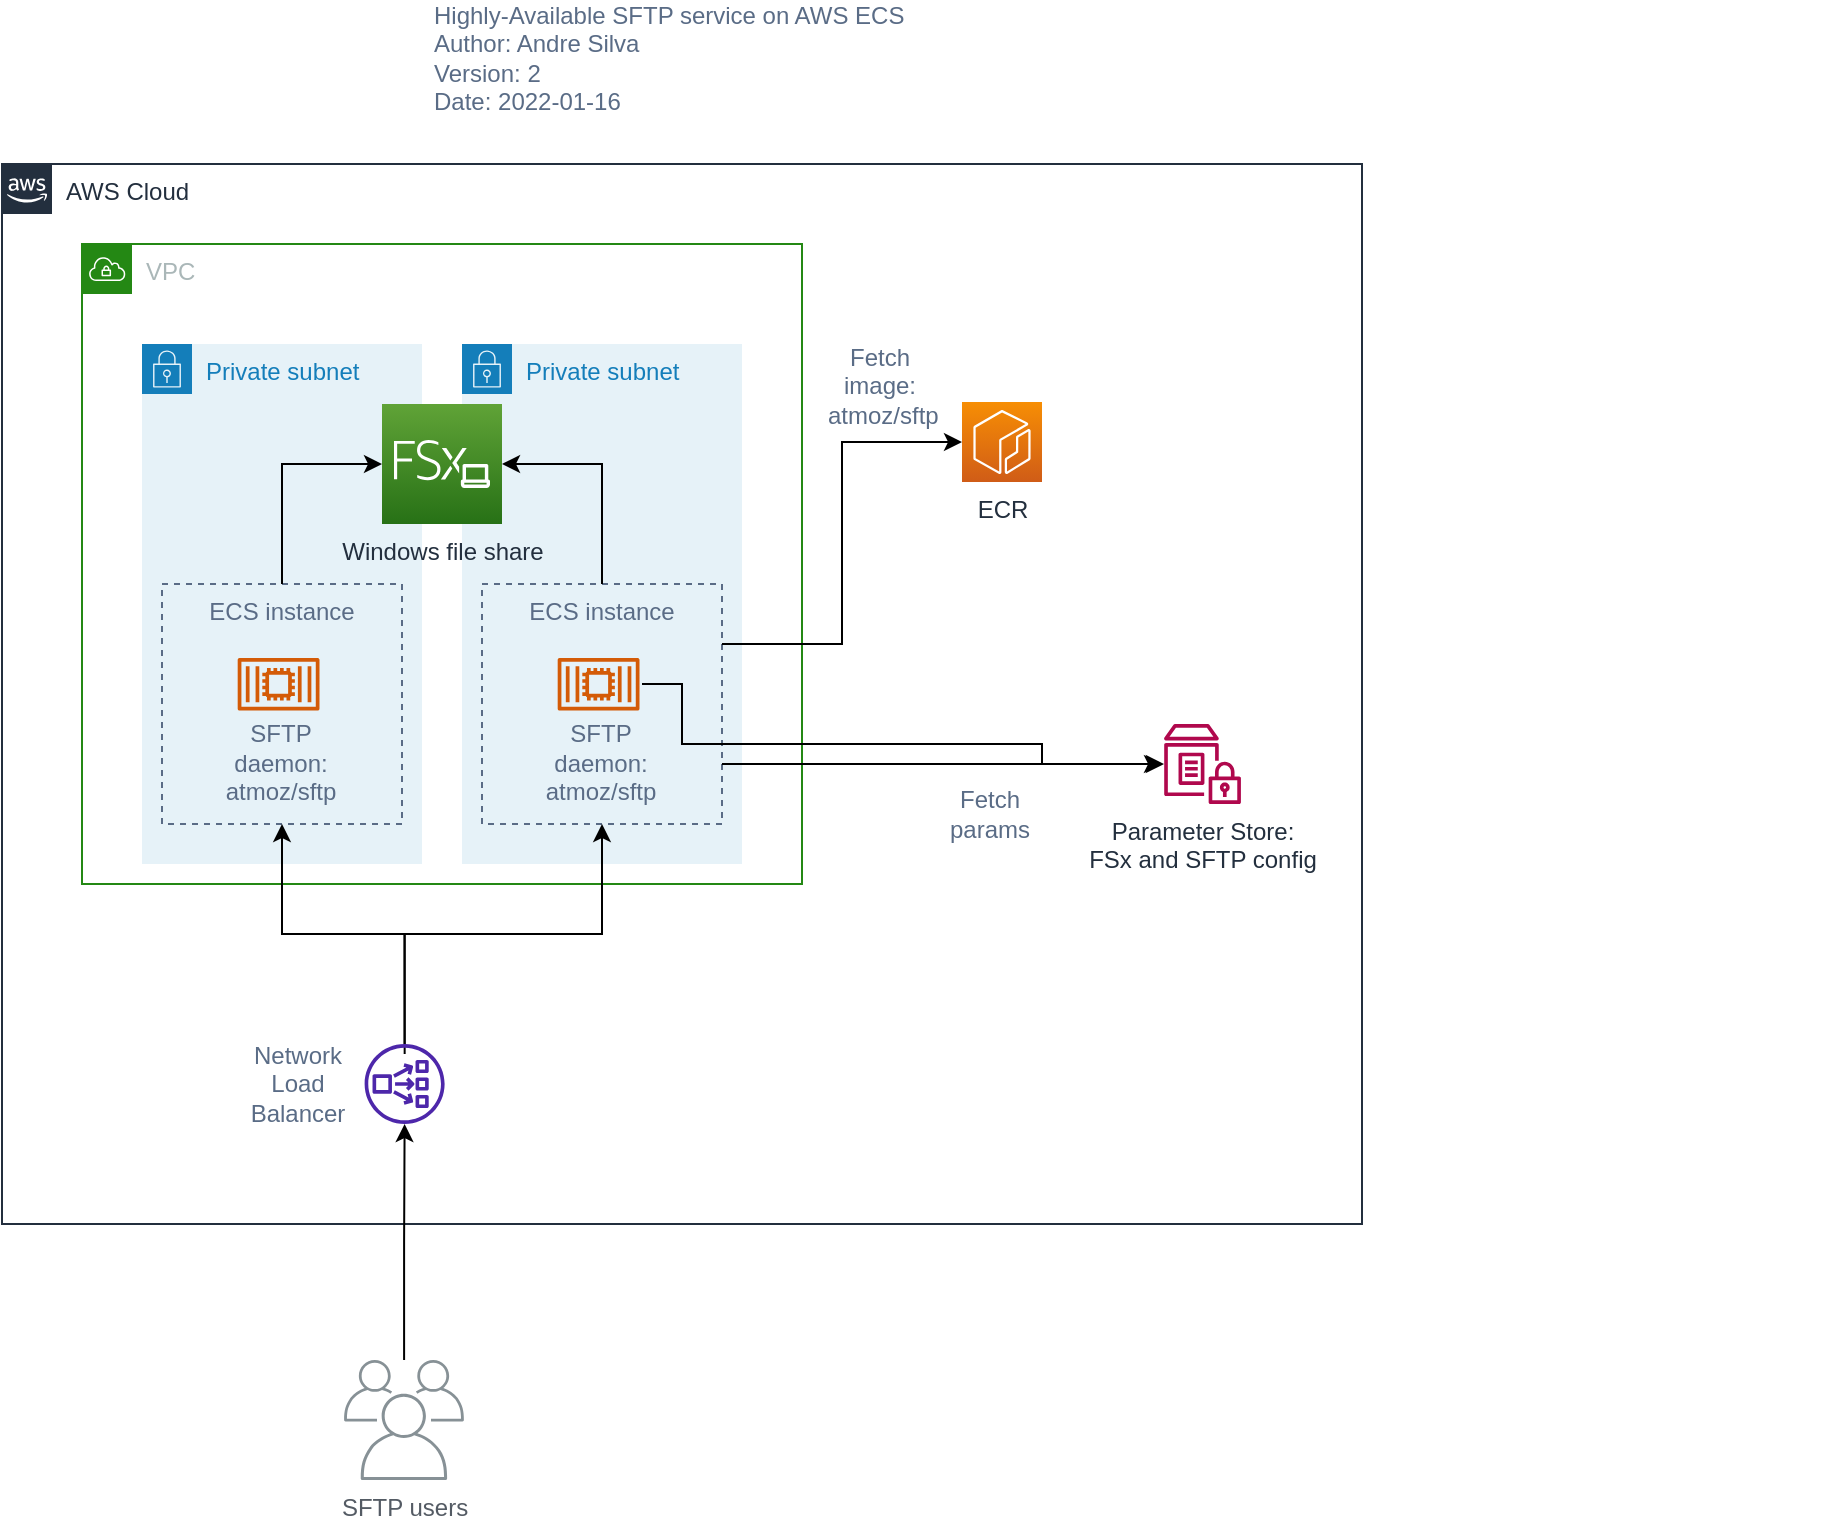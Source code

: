 <mxfile version="16.1.2" type="device"><diagram id="E7rEXPW3N-l2FGpHnZA7" name="main"><mxGraphModel dx="946" dy="587" grid="1" gridSize="10" guides="1" tooltips="1" connect="1" arrows="1" fold="1" page="1" pageScale="1" pageWidth="827" pageHeight="1169" math="0" shadow="0"><root><mxCell id="0"/><mxCell id="1" parent="0"/><mxCell id="7nFTvo0RTCtEUNDV_PWr-68" value="" style="group" parent="1" vertex="1" connectable="0"><mxGeometry x="40" y="120" width="910" height="658" as="geometry"/></mxCell><mxCell id="7nFTvo0RTCtEUNDV_PWr-1" value="AWS Cloud" style="points=[[0,0],[0.25,0],[0.5,0],[0.75,0],[1,0],[1,0.25],[1,0.5],[1,0.75],[1,1],[0.75,1],[0.5,1],[0.25,1],[0,1],[0,0.75],[0,0.5],[0,0.25]];outlineConnect=0;gradientColor=none;html=1;whiteSpace=wrap;fontSize=12;fontStyle=0;container=1;pointerEvents=0;collapsible=0;recursiveResize=0;shape=mxgraph.aws4.group;grIcon=mxgraph.aws4.group_aws_cloud_alt;strokeColor=#232F3E;fillColor=none;verticalAlign=top;align=left;spacingLeft=30;fontColor=#232F3E;dashed=0;" parent="7nFTvo0RTCtEUNDV_PWr-68" vertex="1"><mxGeometry width="680" height="530" as="geometry"/></mxCell><mxCell id="7nFTvo0RTCtEUNDV_PWr-2" value="VPC" style="points=[[0,0],[0.25,0],[0.5,0],[0.75,0],[1,0],[1,0.25],[1,0.5],[1,0.75],[1,1],[0.75,1],[0.5,1],[0.25,1],[0,1],[0,0.75],[0,0.5],[0,0.25]];outlineConnect=0;gradientColor=none;html=1;whiteSpace=wrap;fontSize=12;fontStyle=0;container=1;pointerEvents=0;collapsible=0;recursiveResize=0;shape=mxgraph.aws4.group;grIcon=mxgraph.aws4.group_vpc;strokeColor=#248814;fillColor=none;verticalAlign=top;align=left;spacingLeft=30;fontColor=#AAB7B8;dashed=0;" parent="7nFTvo0RTCtEUNDV_PWr-1" vertex="1"><mxGeometry x="40" y="40" width="360" height="320" as="geometry"/></mxCell><mxCell id="7nFTvo0RTCtEUNDV_PWr-50" value="Private subnet" style="points=[[0,0],[0.25,0],[0.5,0],[0.75,0],[1,0],[1,0.25],[1,0.5],[1,0.75],[1,1],[0.75,1],[0.5,1],[0.25,1],[0,1],[0,0.75],[0,0.5],[0,0.25]];outlineConnect=0;gradientColor=none;html=1;whiteSpace=wrap;fontSize=12;fontStyle=0;container=1;pointerEvents=0;collapsible=0;recursiveResize=0;shape=mxgraph.aws4.group;grIcon=mxgraph.aws4.group_security_group;grStroke=0;strokeColor=#147EBA;fillColor=#E6F2F8;verticalAlign=top;align=left;spacingLeft=30;fontColor=#147EBA;dashed=0;fontFamily=Helvetica;" parent="7nFTvo0RTCtEUNDV_PWr-2" vertex="1"><mxGeometry x="30" y="50" width="140" height="260" as="geometry"/></mxCell><mxCell id="7nFTvo0RTCtEUNDV_PWr-48" value="Private subnet" style="points=[[0,0],[0.25,0],[0.5,0],[0.75,0],[1,0],[1,0.25],[1,0.5],[1,0.75],[1,1],[0.75,1],[0.5,1],[0.25,1],[0,1],[0,0.75],[0,0.5],[0,0.25]];outlineConnect=0;gradientColor=none;html=1;whiteSpace=wrap;fontSize=12;fontStyle=0;container=1;pointerEvents=0;collapsible=0;recursiveResize=0;shape=mxgraph.aws4.group;grIcon=mxgraph.aws4.group_security_group;grStroke=0;strokeColor=#147EBA;fillColor=#E6F2F8;verticalAlign=top;align=left;spacingLeft=30;fontColor=#147EBA;dashed=0;fontFamily=Helvetica;" parent="7nFTvo0RTCtEUNDV_PWr-2" vertex="1"><mxGeometry x="190" y="50" width="140" height="260" as="geometry"/></mxCell><mxCell id="7nFTvo0RTCtEUNDV_PWr-22" value="" style="group" parent="7nFTvo0RTCtEUNDV_PWr-2" vertex="1" connectable="0"><mxGeometry x="40" y="80" width="280" height="210" as="geometry"/></mxCell><mxCell id="7nFTvo0RTCtEUNDV_PWr-10" value="" style="group" parent="7nFTvo0RTCtEUNDV_PWr-22" vertex="1" connectable="0"><mxGeometry y="90" width="120" height="120" as="geometry"/></mxCell><mxCell id="7nFTvo0RTCtEUNDV_PWr-11" value="ECS instance" style="fillColor=none;strokeColor=#5A6C86;dashed=1;verticalAlign=top;fontStyle=0;fontColor=#5A6C86;" parent="7nFTvo0RTCtEUNDV_PWr-10" vertex="1"><mxGeometry width="120" height="120" as="geometry"/></mxCell><mxCell id="7nFTvo0RTCtEUNDV_PWr-12" value="" style="group" parent="7nFTvo0RTCtEUNDV_PWr-10" vertex="1" connectable="0"><mxGeometry x="32.308" y="36.923" width="55.385" height="59.077" as="geometry"/></mxCell><mxCell id="7nFTvo0RTCtEUNDV_PWr-13" value="" style="sketch=0;outlineConnect=0;fontColor=#232F3E;gradientColor=none;fillColor=#D45B07;strokeColor=none;dashed=0;verticalLabelPosition=bottom;verticalAlign=top;align=center;html=1;fontSize=12;fontStyle=0;aspect=fixed;pointerEvents=1;shape=mxgraph.aws4.container_2;fontFamily=Helvetica;" parent="7nFTvo0RTCtEUNDV_PWr-12" vertex="1"><mxGeometry x="5.538" width="40.899" height="26.414" as="geometry"/></mxCell><mxCell id="7nFTvo0RTCtEUNDV_PWr-14" value="&lt;br&gt;SFTP daemon:&lt;br&gt;atmoz/sftp" style="text;html=1;strokeColor=none;fillColor=none;align=center;verticalAlign=middle;whiteSpace=wrap;rounded=0;dashed=1;fontFamily=Helvetica;fontSize=12;fontColor=#5A6C86;" parent="7nFTvo0RTCtEUNDV_PWr-12" vertex="1"><mxGeometry y="31.385" width="55.385" height="27.692" as="geometry"/></mxCell><mxCell id="7nFTvo0RTCtEUNDV_PWr-15" value="Windows file share" style="sketch=0;points=[[0,0,0],[0.25,0,0],[0.5,0,0],[0.75,0,0],[1,0,0],[0,1,0],[0.25,1,0],[0.5,1,0],[0.75,1,0],[1,1,0],[0,0.25,0],[0,0.5,0],[0,0.75,0],[1,0.25,0],[1,0.5,0],[1,0.75,0]];outlineConnect=0;fontColor=#232F3E;gradientColor=#60A337;gradientDirection=north;fillColor=#277116;strokeColor=#ffffff;dashed=0;verticalLabelPosition=bottom;verticalAlign=top;align=center;html=1;fontSize=12;fontStyle=0;aspect=fixed;shape=mxgraph.aws4.resourceIcon;resIcon=mxgraph.aws4.fsx_for_windows_file_server;fontFamily=Helvetica;" parent="7nFTvo0RTCtEUNDV_PWr-22" vertex="1"><mxGeometry x="110" width="60" height="60" as="geometry"/></mxCell><mxCell id="7nFTvo0RTCtEUNDV_PWr-9" value="" style="group" parent="7nFTvo0RTCtEUNDV_PWr-22" vertex="1" connectable="0"><mxGeometry x="160" y="90" width="120" height="120" as="geometry"/></mxCell><mxCell id="7nFTvo0RTCtEUNDV_PWr-3" value="ECS instance" style="fillColor=none;strokeColor=#5A6C86;dashed=1;verticalAlign=top;fontStyle=0;fontColor=#5A6C86;" parent="7nFTvo0RTCtEUNDV_PWr-9" vertex="1"><mxGeometry width="120" height="120" as="geometry"/></mxCell><mxCell id="7nFTvo0RTCtEUNDV_PWr-8" value="" style="group" parent="7nFTvo0RTCtEUNDV_PWr-9" vertex="1" connectable="0"><mxGeometry x="32.308" y="36.923" width="55.385" height="59.077" as="geometry"/></mxCell><mxCell id="7nFTvo0RTCtEUNDV_PWr-5" value="" style="sketch=0;outlineConnect=0;fontColor=#232F3E;gradientColor=none;fillColor=#D45B07;strokeColor=none;dashed=0;verticalLabelPosition=bottom;verticalAlign=top;align=center;html=1;fontSize=12;fontStyle=0;aspect=fixed;pointerEvents=1;shape=mxgraph.aws4.container_2;fontFamily=Helvetica;" parent="7nFTvo0RTCtEUNDV_PWr-8" vertex="1"><mxGeometry x="5.538" width="40.899" height="26.414" as="geometry"/></mxCell><mxCell id="7nFTvo0RTCtEUNDV_PWr-6" value="&lt;br&gt;SFTP daemon:&lt;br&gt;atmoz/sftp" style="text;html=1;strokeColor=none;fillColor=none;align=center;verticalAlign=middle;whiteSpace=wrap;rounded=0;dashed=1;fontFamily=Helvetica;fontSize=12;fontColor=#5A6C86;" parent="7nFTvo0RTCtEUNDV_PWr-8" vertex="1"><mxGeometry y="31.385" width="55.385" height="27.692" as="geometry"/></mxCell><mxCell id="7nFTvo0RTCtEUNDV_PWr-19" style="edgeStyle=orthogonalEdgeStyle;rounded=0;orthogonalLoop=1;jettySize=auto;html=1;exitX=0.5;exitY=0;exitDx=0;exitDy=0;entryX=0;entryY=0.5;entryDx=0;entryDy=0;entryPerimeter=0;fontFamily=Helvetica;fontSize=12;fontColor=#5A6C86;" parent="7nFTvo0RTCtEUNDV_PWr-22" source="7nFTvo0RTCtEUNDV_PWr-11" target="7nFTvo0RTCtEUNDV_PWr-15" edge="1"><mxGeometry relative="1" as="geometry"/></mxCell><mxCell id="7nFTvo0RTCtEUNDV_PWr-21" style="edgeStyle=orthogonalEdgeStyle;rounded=0;orthogonalLoop=1;jettySize=auto;html=1;exitX=0.5;exitY=0;exitDx=0;exitDy=0;entryX=1;entryY=0.5;entryDx=0;entryDy=0;entryPerimeter=0;fontFamily=Helvetica;fontSize=12;fontColor=#5A6C86;" parent="7nFTvo0RTCtEUNDV_PWr-22" source="7nFTvo0RTCtEUNDV_PWr-3" target="7nFTvo0RTCtEUNDV_PWr-15" edge="1"><mxGeometry relative="1" as="geometry"/></mxCell><mxCell id="7nFTvo0RTCtEUNDV_PWr-40" value="ECR" style="sketch=0;points=[[0,0,0],[0.25,0,0],[0.5,0,0],[0.75,0,0],[1,0,0],[0,1,0],[0.25,1,0],[0.5,1,0],[0.75,1,0],[1,1,0],[0,0.25,0],[0,0.5,0],[0,0.75,0],[1,0.25,0],[1,0.5,0],[1,0.75,0]];outlineConnect=0;fontColor=#232F3E;gradientColor=#F78E04;gradientDirection=north;fillColor=#D05C17;strokeColor=#ffffff;dashed=0;verticalLabelPosition=bottom;verticalAlign=top;align=center;html=1;fontSize=12;fontStyle=0;aspect=fixed;shape=mxgraph.aws4.resourceIcon;resIcon=mxgraph.aws4.ecr;fontFamily=Helvetica;" parent="7nFTvo0RTCtEUNDV_PWr-1" vertex="1"><mxGeometry x="480" y="119" width="40" height="40" as="geometry"/></mxCell><mxCell id="7nFTvo0RTCtEUNDV_PWr-43" style="edgeStyle=orthogonalEdgeStyle;rounded=0;orthogonalLoop=1;jettySize=auto;html=1;exitX=1;exitY=0.25;exitDx=0;exitDy=0;entryX=0;entryY=0.5;entryDx=0;entryDy=0;entryPerimeter=0;fontFamily=Helvetica;fontSize=12;fontColor=#5A6C86;" parent="7nFTvo0RTCtEUNDV_PWr-1" source="7nFTvo0RTCtEUNDV_PWr-3" target="7nFTvo0RTCtEUNDV_PWr-40" edge="1"><mxGeometry relative="1" as="geometry"/></mxCell><mxCell id="7nFTvo0RTCtEUNDV_PWr-55" value="Fetch params" style="text;html=1;strokeColor=none;fillColor=none;align=center;verticalAlign=middle;whiteSpace=wrap;rounded=0;dashed=1;fontFamily=Helvetica;fontSize=12;fontColor=#5A6C86;" parent="7nFTvo0RTCtEUNDV_PWr-1" vertex="1"><mxGeometry x="464" y="310" width="60" height="30" as="geometry"/></mxCell><mxCell id="7nFTvo0RTCtEUNDV_PWr-57" value="Fetch image:&lt;br&gt;&amp;nbsp;atmoz/sftp" style="text;html=1;strokeColor=none;fillColor=none;align=center;verticalAlign=middle;whiteSpace=wrap;rounded=0;dashed=1;fontFamily=Helvetica;fontSize=12;fontColor=#5A6C86;" parent="7nFTvo0RTCtEUNDV_PWr-1" vertex="1"><mxGeometry x="409" y="96" width="60" height="30" as="geometry"/></mxCell><mxCell id="7nFTvo0RTCtEUNDV_PWr-62" style="edgeStyle=orthogonalEdgeStyle;rounded=0;orthogonalLoop=1;jettySize=auto;html=1;entryX=0.5;entryY=1;entryDx=0;entryDy=0;fontFamily=Helvetica;fontSize=12;fontColor=#5A6C86;" parent="7nFTvo0RTCtEUNDV_PWr-1" source="7nFTvo0RTCtEUNDV_PWr-59" target="7nFTvo0RTCtEUNDV_PWr-11" edge="1"><mxGeometry relative="1" as="geometry"/></mxCell><mxCell id="7nFTvo0RTCtEUNDV_PWr-63" style="edgeStyle=orthogonalEdgeStyle;rounded=0;orthogonalLoop=1;jettySize=auto;html=1;entryX=0.5;entryY=1;entryDx=0;entryDy=0;fontFamily=Helvetica;fontSize=12;fontColor=#5A6C86;" parent="7nFTvo0RTCtEUNDV_PWr-1" target="7nFTvo0RTCtEUNDV_PWr-3" edge="1"><mxGeometry relative="1" as="geometry"><mxPoint x="201.333" y="445" as="sourcePoint"/><mxPoint x="300" y="335" as="targetPoint"/><Array as="points"><mxPoint x="201" y="385"/><mxPoint x="300" y="385"/></Array></mxGeometry></mxCell><mxCell id="7nFTvo0RTCtEUNDV_PWr-64" value="Network Load Balancer" style="text;html=1;strokeColor=none;fillColor=none;align=center;verticalAlign=middle;whiteSpace=wrap;rounded=0;dashed=1;fontFamily=Helvetica;fontSize=12;fontColor=#5A6C86;" parent="7nFTvo0RTCtEUNDV_PWr-1" vertex="1"><mxGeometry x="118" y="445" width="60" height="30" as="geometry"/></mxCell><mxCell id="7nFTvo0RTCtEUNDV_PWr-59" value="" style="sketch=0;outlineConnect=0;fontColor=#232F3E;gradientColor=none;fillColor=#4D27AA;strokeColor=none;dashed=0;verticalLabelPosition=bottom;verticalAlign=top;align=center;html=1;fontSize=12;fontStyle=0;aspect=fixed;pointerEvents=1;shape=mxgraph.aws4.network_load_balancer;fontFamily=Helvetica;" parent="7nFTvo0RTCtEUNDV_PWr-1" vertex="1"><mxGeometry x="181.31" y="440" width="40" height="40" as="geometry"/></mxCell><mxCell id="7nFTvo0RTCtEUNDV_PWr-67" style="edgeStyle=orthogonalEdgeStyle;rounded=0;orthogonalLoop=1;jettySize=auto;html=1;fontFamily=Helvetica;fontSize=12;fontColor=#5A6C86;" parent="7nFTvo0RTCtEUNDV_PWr-68" source="7nFTvo0RTCtEUNDV_PWr-66" target="7nFTvo0RTCtEUNDV_PWr-59" edge="1"><mxGeometry relative="1" as="geometry"/></mxCell><mxCell id="7nFTvo0RTCtEUNDV_PWr-66" value="SFTP users" style="sketch=0;outlineConnect=0;gradientColor=none;fontColor=#545B64;strokeColor=none;fillColor=#879196;dashed=0;verticalLabelPosition=bottom;verticalAlign=top;align=center;html=1;fontSize=12;fontStyle=0;aspect=fixed;shape=mxgraph.aws4.illustration_users;pointerEvents=1;fontFamily=Helvetica;" parent="7nFTvo0RTCtEUNDV_PWr-68" vertex="1"><mxGeometry x="171" y="598" width="60" height="60" as="geometry"/></mxCell><mxCell id="7nFTvo0RTCtEUNDV_PWr-36" value="Parameter Store:&lt;br&gt;FSx and SFTP config" style="sketch=0;outlineConnect=0;fontColor=#232F3E;gradientColor=none;fillColor=#B0084D;strokeColor=none;dashed=0;verticalLabelPosition=bottom;verticalAlign=top;align=center;html=1;fontSize=12;fontStyle=0;aspect=fixed;pointerEvents=1;shape=mxgraph.aws4.parameter_store;fontFamily=Helvetica;" parent="7nFTvo0RTCtEUNDV_PWr-68" vertex="1"><mxGeometry x="581" y="280" width="38.46" height="40" as="geometry"/></mxCell><mxCell id="7nFTvo0RTCtEUNDV_PWr-37" style="edgeStyle=orthogonalEdgeStyle;rounded=0;orthogonalLoop=1;jettySize=auto;html=1;exitX=1;exitY=0.75;exitDx=0;exitDy=0;fontFamily=Helvetica;fontSize=12;fontColor=#5A6C86;" parent="7nFTvo0RTCtEUNDV_PWr-68" source="7nFTvo0RTCtEUNDV_PWr-3" target="7nFTvo0RTCtEUNDV_PWr-36" edge="1"><mxGeometry relative="1" as="geometry"/></mxCell><mxCell id="7nFTvo0RTCtEUNDV_PWr-69" value="Highly-Available SFTP service on AWS ECS&lt;br&gt;Author: Andre Silva&lt;br&gt;Version: 2&lt;br&gt;Date: 2022-01-16" style="text;html=1;strokeColor=none;fillColor=none;align=left;verticalAlign=middle;whiteSpace=wrap;rounded=0;dashed=1;fontFamily=Helvetica;fontSize=12;fontColor=#5A6C86;" parent="1" vertex="1"><mxGeometry x="254" y="52" width="302" height="30" as="geometry"/></mxCell><mxCell id="B9KXe32BP7dY1vRFfRk--3" style="edgeStyle=orthogonalEdgeStyle;rounded=0;orthogonalLoop=1;jettySize=auto;html=1;" parent="1" edge="1"><mxGeometry relative="1" as="geometry"><mxPoint x="620" y="420" as="targetPoint"/><mxPoint x="360" y="380" as="sourcePoint"/><Array as="points"><mxPoint x="380" y="380"/><mxPoint x="380" y="410"/><mxPoint x="560" y="410"/><mxPoint x="560" y="420"/></Array></mxGeometry></mxCell></root></mxGraphModel></diagram></mxfile>